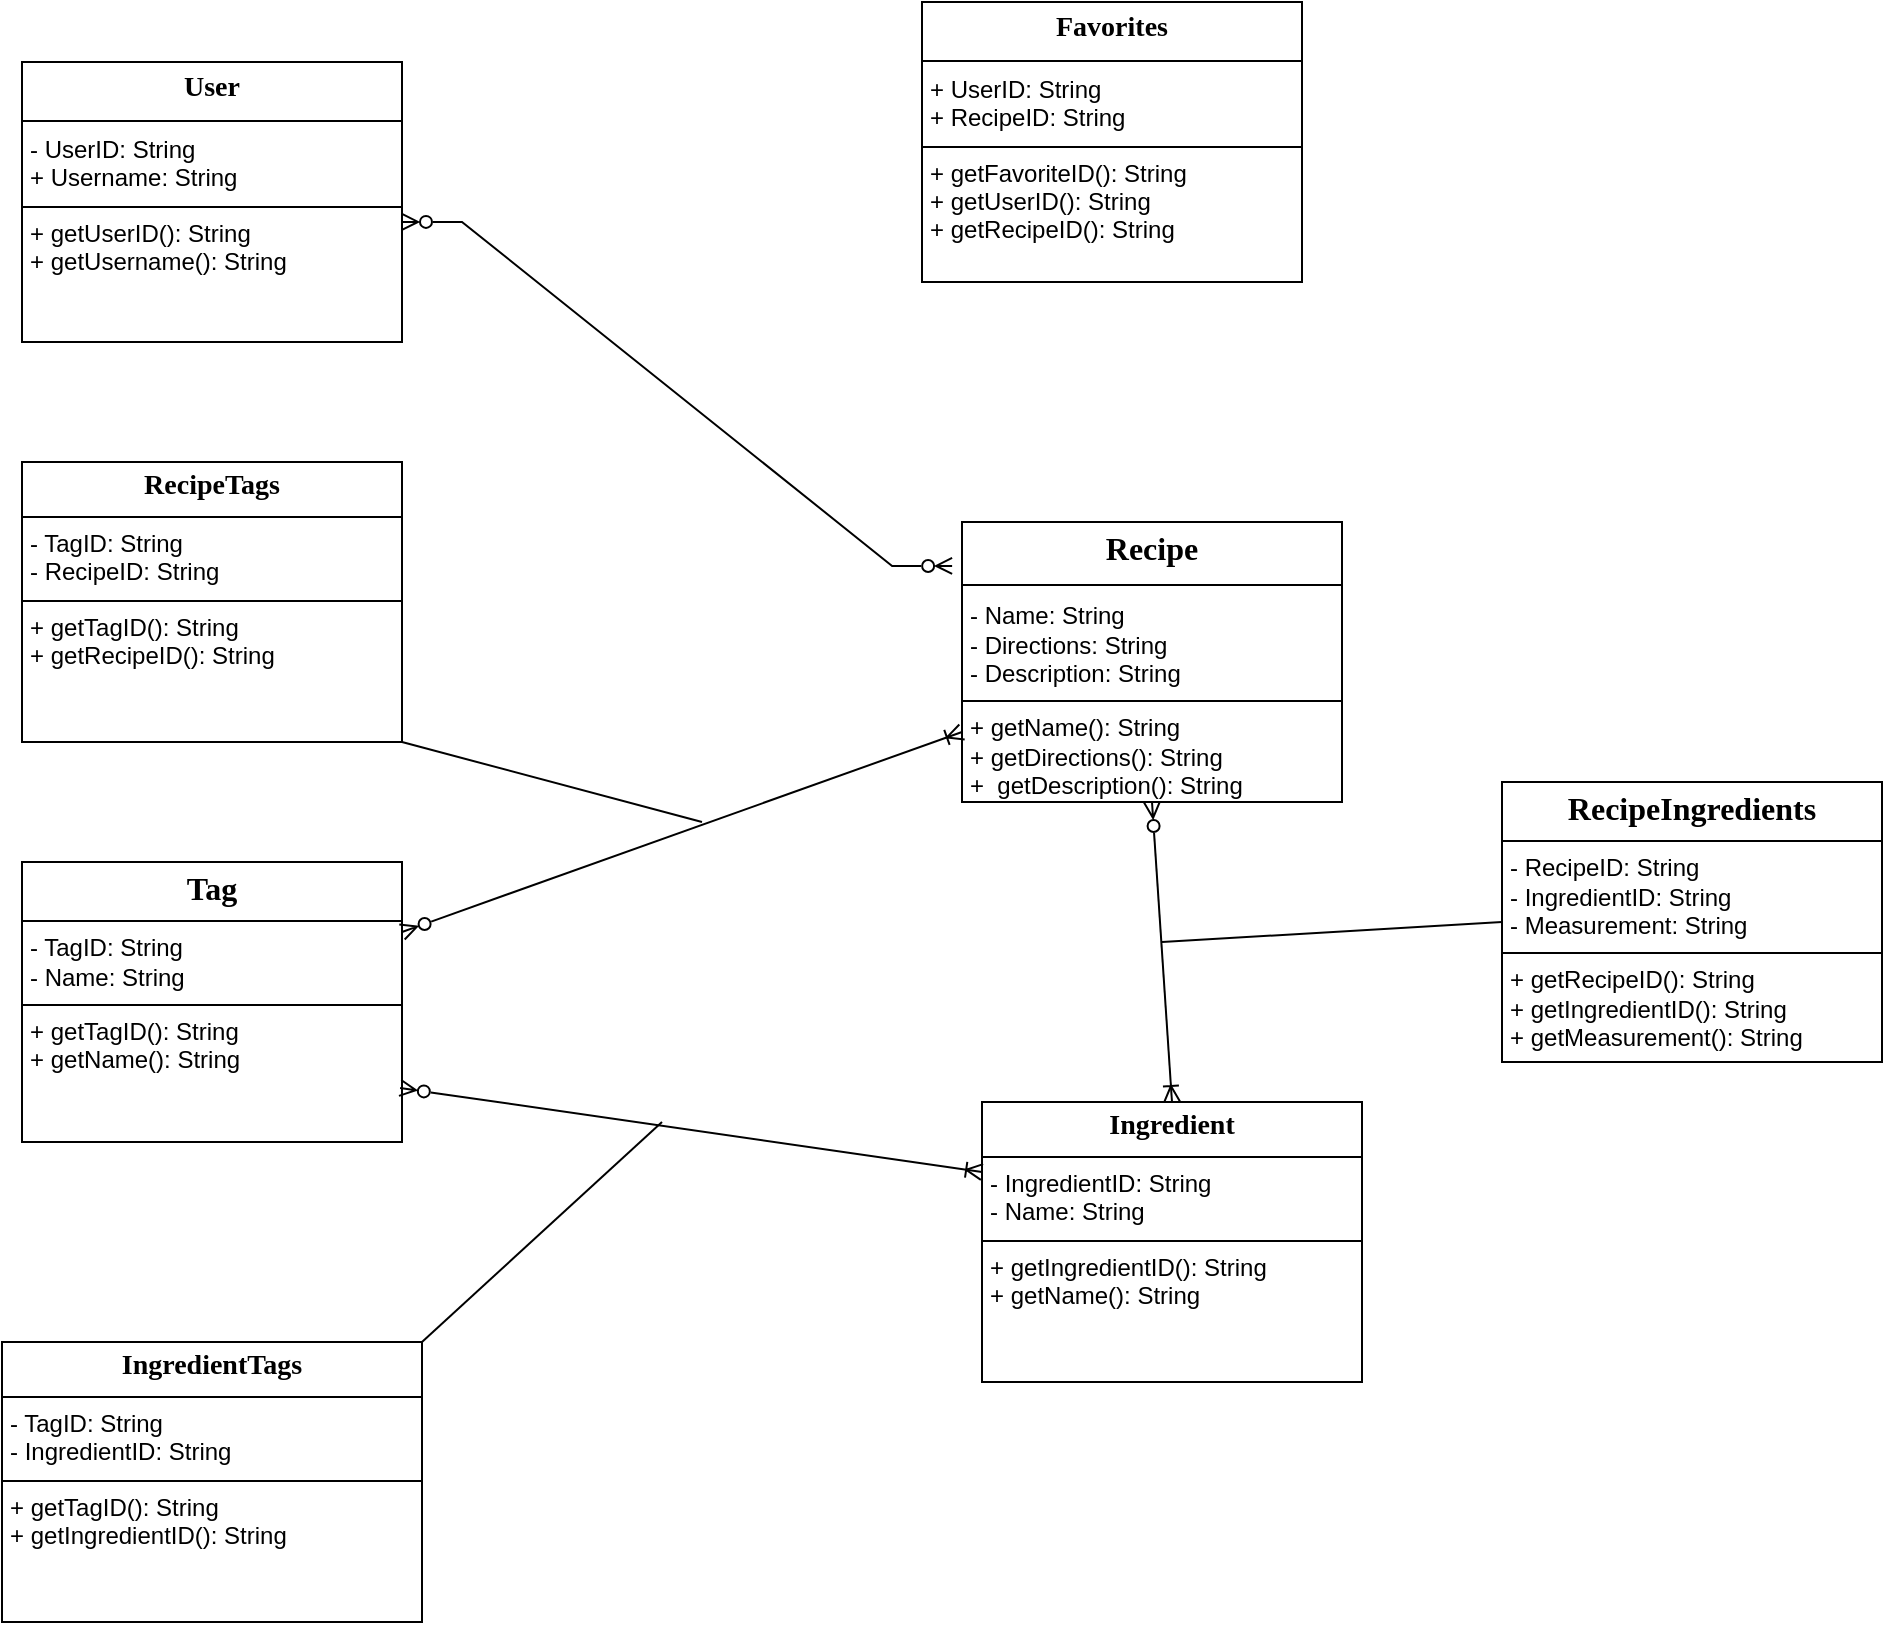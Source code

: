 <mxfile version="24.0.7" type="github">
  <diagram name="Page-1" id="7ARzTkC1GYlOzNA3DdzD">
    <mxGraphModel dx="1138" dy="987" grid="1" gridSize="10" guides="1" tooltips="1" connect="1" arrows="1" fold="1" page="1" pageScale="1" pageWidth="850" pageHeight="1100" math="0" shadow="0">
      <root>
        <mxCell id="0" />
        <mxCell id="1" parent="0" />
        <mxCell id="55ndsV7hWTDGGRdfsGPd-1" value="&lt;p style=&quot;margin: 4px 0px 0px; text-align: center; font-size: 14px;&quot;&gt;&lt;font style=&quot;font-size: 14px;&quot;&gt;&lt;font style=&quot;font-size: 14px;&quot; face=&quot;Times New Roman&quot;&gt;&lt;b style=&quot;&quot;&gt;User&lt;/b&gt;&lt;/font&gt;&lt;br&gt;&lt;/font&gt;&lt;/p&gt;&lt;hr size=&quot;1&quot; style=&quot;border-style: solid; font-size: 14px;&quot;&gt;&lt;p style=&quot;margin:0px;margin-left:4px;&quot;&gt;- UserID: String&lt;br&gt;+&amp;nbsp;Username: String&lt;/p&gt;&lt;hr size=&quot;1&quot; style=&quot;border-style:solid;&quot;&gt;&lt;p style=&quot;margin:0px;margin-left:4px;&quot;&gt;+ getUserID(): String&lt;br&gt;+ getUsername(): String&lt;/p&gt;" style="verticalAlign=top;align=left;overflow=fill;html=1;whiteSpace=wrap;" parent="1" vertex="1">
          <mxGeometry x="40" y="90" width="190" height="140" as="geometry" />
        </mxCell>
        <mxCell id="55ndsV7hWTDGGRdfsGPd-2" value="&lt;p style=&quot;margin: 4px 0px 0px; text-align: center; font-size: 14px;&quot;&gt;&lt;font style=&quot;font-size: 14px;&quot;&gt;&lt;b style=&quot;&quot;&gt;&lt;font style=&quot;font-size: 14px;&quot; face=&quot;Times New Roman&quot;&gt;Favorites&lt;/font&gt;&lt;/b&gt;&lt;br&gt;&lt;/font&gt;&lt;/p&gt;&lt;hr size=&quot;1&quot; style=&quot;border-style: solid; font-size: 14px;&quot;&gt;&lt;p style=&quot;margin:0px;margin-left:4px;&quot;&gt;&lt;span style=&quot;background-color: initial;&quot;&gt;+ UserID: String&lt;/span&gt;&lt;br&gt;&lt;/p&gt;&lt;p style=&quot;margin:0px;margin-left:4px;&quot;&gt;+&amp;nbsp;RecipeID: String&lt;/p&gt;&lt;hr size=&quot;1&quot; style=&quot;border-style:solid;&quot;&gt;&lt;p style=&quot;margin:0px;margin-left:4px;&quot;&gt;+ getFavoriteID(): String&lt;br&gt;+ getUserID(): String&lt;/p&gt;&lt;p style=&quot;margin:0px;margin-left:4px;&quot;&gt;+&amp;nbsp;getRecipeID(): String&lt;/p&gt;" style="verticalAlign=top;align=left;overflow=fill;html=1;whiteSpace=wrap;" parent="1" vertex="1">
          <mxGeometry x="490" y="60" width="190" height="140" as="geometry" />
        </mxCell>
        <mxCell id="55ndsV7hWTDGGRdfsGPd-3" value="&lt;p style=&quot;margin: 4px 0px 0px; text-align: center;&quot;&gt;&lt;font face=&quot;Times New Roman&quot;&gt;&lt;span style=&quot;font-size: 16px;&quot;&gt;&lt;b&gt;Recipe&lt;/b&gt;&lt;/span&gt;&lt;/font&gt;&lt;br&gt;&lt;/p&gt;&lt;hr size=&quot;1&quot; style=&quot;border-style: solid; font-size: 16px;&quot;&gt;&lt;p style=&quot;margin:0px;margin-left:4px;&quot;&gt;- Name: String&lt;/p&gt;&lt;p style=&quot;margin:0px;margin-left:4px;&quot;&gt;- Directions: String&lt;/p&gt;&lt;p style=&quot;margin:0px;margin-left:4px;&quot;&gt;- Description: String&lt;/p&gt;&lt;hr size=&quot;1&quot; style=&quot;border-style:solid;&quot;&gt;&lt;p style=&quot;margin:0px;margin-left:4px;&quot;&gt;+ getName(): String&lt;br&gt;+ getDirections(): String&lt;/p&gt;&lt;p style=&quot;margin:0px;margin-left:4px;&quot;&gt;+&amp;nbsp;&amp;nbsp;getDescription(): String&lt;/p&gt;" style="verticalAlign=top;align=left;overflow=fill;html=1;whiteSpace=wrap;" parent="1" vertex="1">
          <mxGeometry x="510" y="320" width="190" height="140" as="geometry" />
        </mxCell>
        <mxCell id="55ndsV7hWTDGGRdfsGPd-4" value="&lt;p style=&quot;margin:0px;margin-top:4px;text-align:center;&quot;&gt;&lt;b&gt;&lt;font face=&quot;Times New Roman&quot; style=&quot;font-size: 16px;&quot;&gt;RecipeIngredients&lt;/font&gt;&lt;/b&gt;&lt;br&gt;&lt;/p&gt;&lt;hr size=&quot;1&quot; style=&quot;border-style:solid;&quot;&gt;&lt;p style=&quot;margin:0px;margin-left:4px;&quot;&gt;- RecipeID: String&lt;br&gt;- IngredientID: String&lt;/p&gt;&lt;p style=&quot;margin:0px;margin-left:4px;&quot;&gt;- Measurement: String&lt;/p&gt;&lt;hr size=&quot;1&quot; style=&quot;border-style:solid;&quot;&gt;&lt;p style=&quot;margin:0px;margin-left:4px;&quot;&gt;+ getRecipeID(): String&amp;nbsp;&lt;/p&gt;&lt;p style=&quot;margin:0px;margin-left:4px;&quot;&gt;+&amp;nbsp;getIngredientID(): String&lt;/p&gt;&lt;p style=&quot;margin:0px;margin-left:4px;&quot;&gt;+&amp;nbsp;getMeasurement(): String&lt;/p&gt;" style="verticalAlign=top;align=left;overflow=fill;html=1;whiteSpace=wrap;" parent="1" vertex="1">
          <mxGeometry x="780" y="450" width="190" height="140" as="geometry" />
        </mxCell>
        <mxCell id="55ndsV7hWTDGGRdfsGPd-5" value="&lt;p style=&quot;margin:0px;margin-top:4px;text-align:center;&quot;&gt;&lt;font face=&quot;Times New Roman&quot; style=&quot;font-size: 14px;&quot;&gt;&lt;b style=&quot;&quot;&gt;Ingredient&lt;/b&gt;&lt;/font&gt;&lt;br&gt;&lt;/p&gt;&lt;hr size=&quot;1&quot; style=&quot;border-style:solid;&quot;&gt;&lt;p style=&quot;margin:0px;margin-left:4px;&quot;&gt;- IngredientID: String&lt;/p&gt;&lt;p style=&quot;margin:0px;margin-left:4px;&quot;&gt;- Name: String&lt;/p&gt;&lt;hr size=&quot;1&quot; style=&quot;border-style:solid;&quot;&gt;&lt;p style=&quot;margin:0px;margin-left:4px;&quot;&gt;+ getIngredientID(): String&lt;/p&gt;&lt;p style=&quot;margin:0px;margin-left:4px;&quot;&gt;+ getName(): String&lt;/p&gt;" style="verticalAlign=top;align=left;overflow=fill;html=1;whiteSpace=wrap;" parent="1" vertex="1">
          <mxGeometry x="520" y="610" width="190" height="140" as="geometry" />
        </mxCell>
        <mxCell id="55ndsV7hWTDGGRdfsGPd-6" value="&lt;p style=&quot;margin:0px;margin-top:4px;text-align:center;&quot;&gt;&lt;font size=&quot;1&quot; style=&quot;&quot; face=&quot;Times New Roman&quot;&gt;&lt;b style=&quot;font-size: 16px;&quot;&gt;Tag&lt;/b&gt;&lt;/font&gt;&lt;/p&gt;&lt;hr size=&quot;1&quot; style=&quot;border-style:solid;&quot;&gt;&lt;p style=&quot;margin:0px;margin-left:4px;&quot;&gt;- TagID: String&lt;br&gt;- Name: String&lt;/p&gt;&lt;hr size=&quot;1&quot; style=&quot;border-style:solid;&quot;&gt;&lt;p style=&quot;margin:0px;margin-left:4px;&quot;&gt;+ getTagID(): String&lt;br&gt;+ getName(): String&lt;/p&gt;" style="verticalAlign=top;align=left;overflow=fill;html=1;whiteSpace=wrap;" parent="1" vertex="1">
          <mxGeometry x="40" y="490" width="190" height="140" as="geometry" />
        </mxCell>
        <mxCell id="VVuWQ3KE4KyJTpnH6zJP-1" value="&lt;p style=&quot;margin:0px;margin-top:4px;text-align:center;&quot;&gt;&lt;font style=&quot;font-size: 14px;&quot; face=&quot;Times New Roman&quot;&gt;&lt;b style=&quot;&quot;&gt;RecipeTags&lt;/b&gt;&lt;/font&gt;&lt;br&gt;&lt;/p&gt;&lt;hr size=&quot;1&quot; style=&quot;border-style:solid;&quot;&gt;&lt;p style=&quot;margin:0px;margin-left:4px;&quot;&gt;- TagID: String&lt;br&gt;- RecipeID: String&lt;/p&gt;&lt;hr size=&quot;1&quot; style=&quot;border-style:solid;&quot;&gt;&lt;p style=&quot;margin:0px;margin-left:4px;&quot;&gt;+ getTagID(): String&lt;br&gt;+ getRecipeID(): String&lt;/p&gt;" style="verticalAlign=top;align=left;overflow=fill;html=1;whiteSpace=wrap;" parent="1" vertex="1">
          <mxGeometry x="40" y="290" width="190" height="140" as="geometry" />
        </mxCell>
        <mxCell id="VVuWQ3KE4KyJTpnH6zJP-2" value="&lt;p style=&quot;margin:0px;margin-top:4px;text-align:center;&quot;&gt;&lt;b style=&quot;&quot;&gt;&lt;font style=&quot;font-size: 14px;&quot; face=&quot;Times New Roman&quot;&gt;IngredientTags&lt;/font&gt;&lt;/b&gt;&lt;br&gt;&lt;/p&gt;&lt;hr size=&quot;1&quot; style=&quot;border-style:solid;&quot;&gt;&lt;p style=&quot;margin:0px;margin-left:4px;&quot;&gt;- TagID: String&lt;br&gt;- IngredientID: String&lt;/p&gt;&lt;hr size=&quot;1&quot; style=&quot;border-style:solid;&quot;&gt;&lt;p style=&quot;margin:0px;margin-left:4px;&quot;&gt;+ getTagID(): String&lt;br&gt;+ getIngredientID(): String&lt;/p&gt;" style="verticalAlign=top;align=left;overflow=fill;html=1;whiteSpace=wrap;" parent="1" vertex="1">
          <mxGeometry x="30" y="730" width="210" height="140" as="geometry" />
        </mxCell>
        <mxCell id="VVuWQ3KE4KyJTpnH6zJP-72" value="" style="edgeStyle=entityRelationEdgeStyle;fontSize=12;html=1;endArrow=ERzeroToMany;rounded=0;exitX=1;exitY=0.571;exitDx=0;exitDy=0;exitPerimeter=0;entryX=-0.026;entryY=0.157;entryDx=0;entryDy=0;entryPerimeter=0;startArrow=ERzeroToMany;startFill=0;endFill=0;" parent="1" source="55ndsV7hWTDGGRdfsGPd-1" edge="1" target="55ndsV7hWTDGGRdfsGPd-3">
          <mxGeometry width="100" height="100" relative="1" as="geometry">
            <mxPoint x="410" y="250" as="sourcePoint" />
            <mxPoint x="510" y="150" as="targetPoint" />
            <Array as="points">
              <mxPoint x="450" y="190" />
            </Array>
          </mxGeometry>
        </mxCell>
        <mxCell id="RCrXpqn-a_CAe2zHo8Ni-3" value="" style="endArrow=ERoneToMany;startArrow=ERzeroToMany;html=1;rounded=0;exitX=1;exitY=0.25;exitDx=0;exitDy=0;entryX=0;entryY=0.75;entryDx=0;entryDy=0;startFill=0;endFill=0;" edge="1" parent="1" source="55ndsV7hWTDGGRdfsGPd-6" target="55ndsV7hWTDGGRdfsGPd-3">
          <mxGeometry width="50" height="50" relative="1" as="geometry">
            <mxPoint x="470" y="560" as="sourcePoint" />
            <mxPoint x="520" y="510" as="targetPoint" />
          </mxGeometry>
        </mxCell>
        <mxCell id="RCrXpqn-a_CAe2zHo8Ni-4" value="" style="endArrow=none;html=1;rounded=0;exitX=1;exitY=1;exitDx=0;exitDy=0;" edge="1" parent="1" source="VVuWQ3KE4KyJTpnH6zJP-1">
          <mxGeometry width="50" height="50" relative="1" as="geometry">
            <mxPoint x="470" y="560" as="sourcePoint" />
            <mxPoint x="380" y="470" as="targetPoint" />
          </mxGeometry>
        </mxCell>
        <mxCell id="RCrXpqn-a_CAe2zHo8Ni-5" value="" style="endArrow=ERoneToMany;startArrow=ERzeroToMany;html=1;rounded=0;exitX=0.995;exitY=0.807;exitDx=0;exitDy=0;entryX=0;entryY=0.25;entryDx=0;entryDy=0;startFill=0;endFill=0;exitPerimeter=0;" edge="1" parent="1" source="55ndsV7hWTDGGRdfsGPd-6" target="55ndsV7hWTDGGRdfsGPd-5">
          <mxGeometry width="50" height="50" relative="1" as="geometry">
            <mxPoint x="240" y="385" as="sourcePoint" />
            <mxPoint x="517" y="388" as="targetPoint" />
          </mxGeometry>
        </mxCell>
        <mxCell id="RCrXpqn-a_CAe2zHo8Ni-6" value="" style="endArrow=none;html=1;rounded=0;entryX=1;entryY=0;entryDx=0;entryDy=0;" edge="1" parent="1" target="VVuWQ3KE4KyJTpnH6zJP-2">
          <mxGeometry width="50" height="50" relative="1" as="geometry">
            <mxPoint x="360" y="620" as="sourcePoint" />
            <mxPoint x="370" y="510" as="targetPoint" />
          </mxGeometry>
        </mxCell>
        <mxCell id="RCrXpqn-a_CAe2zHo8Ni-9" value="" style="endArrow=ERzeroToMany;startArrow=ERoneToMany;html=1;rounded=0;exitX=0.5;exitY=0;exitDx=0;exitDy=0;startFill=0;endFill=0;entryX=0.5;entryY=1;entryDx=0;entryDy=0;" edge="1" parent="1" source="55ndsV7hWTDGGRdfsGPd-5" target="55ndsV7hWTDGGRdfsGPd-3">
          <mxGeometry width="50" height="50" relative="1" as="geometry">
            <mxPoint x="240" y="535" as="sourcePoint" />
            <mxPoint x="530" y="510" as="targetPoint" />
          </mxGeometry>
        </mxCell>
        <mxCell id="RCrXpqn-a_CAe2zHo8Ni-10" value="" style="endArrow=none;html=1;rounded=0;entryX=0;entryY=0.5;entryDx=0;entryDy=0;" edge="1" parent="1" target="55ndsV7hWTDGGRdfsGPd-4">
          <mxGeometry width="50" height="50" relative="1" as="geometry">
            <mxPoint x="610" y="530" as="sourcePoint" />
            <mxPoint x="770" y="540" as="targetPoint" />
          </mxGeometry>
        </mxCell>
      </root>
    </mxGraphModel>
  </diagram>
</mxfile>
